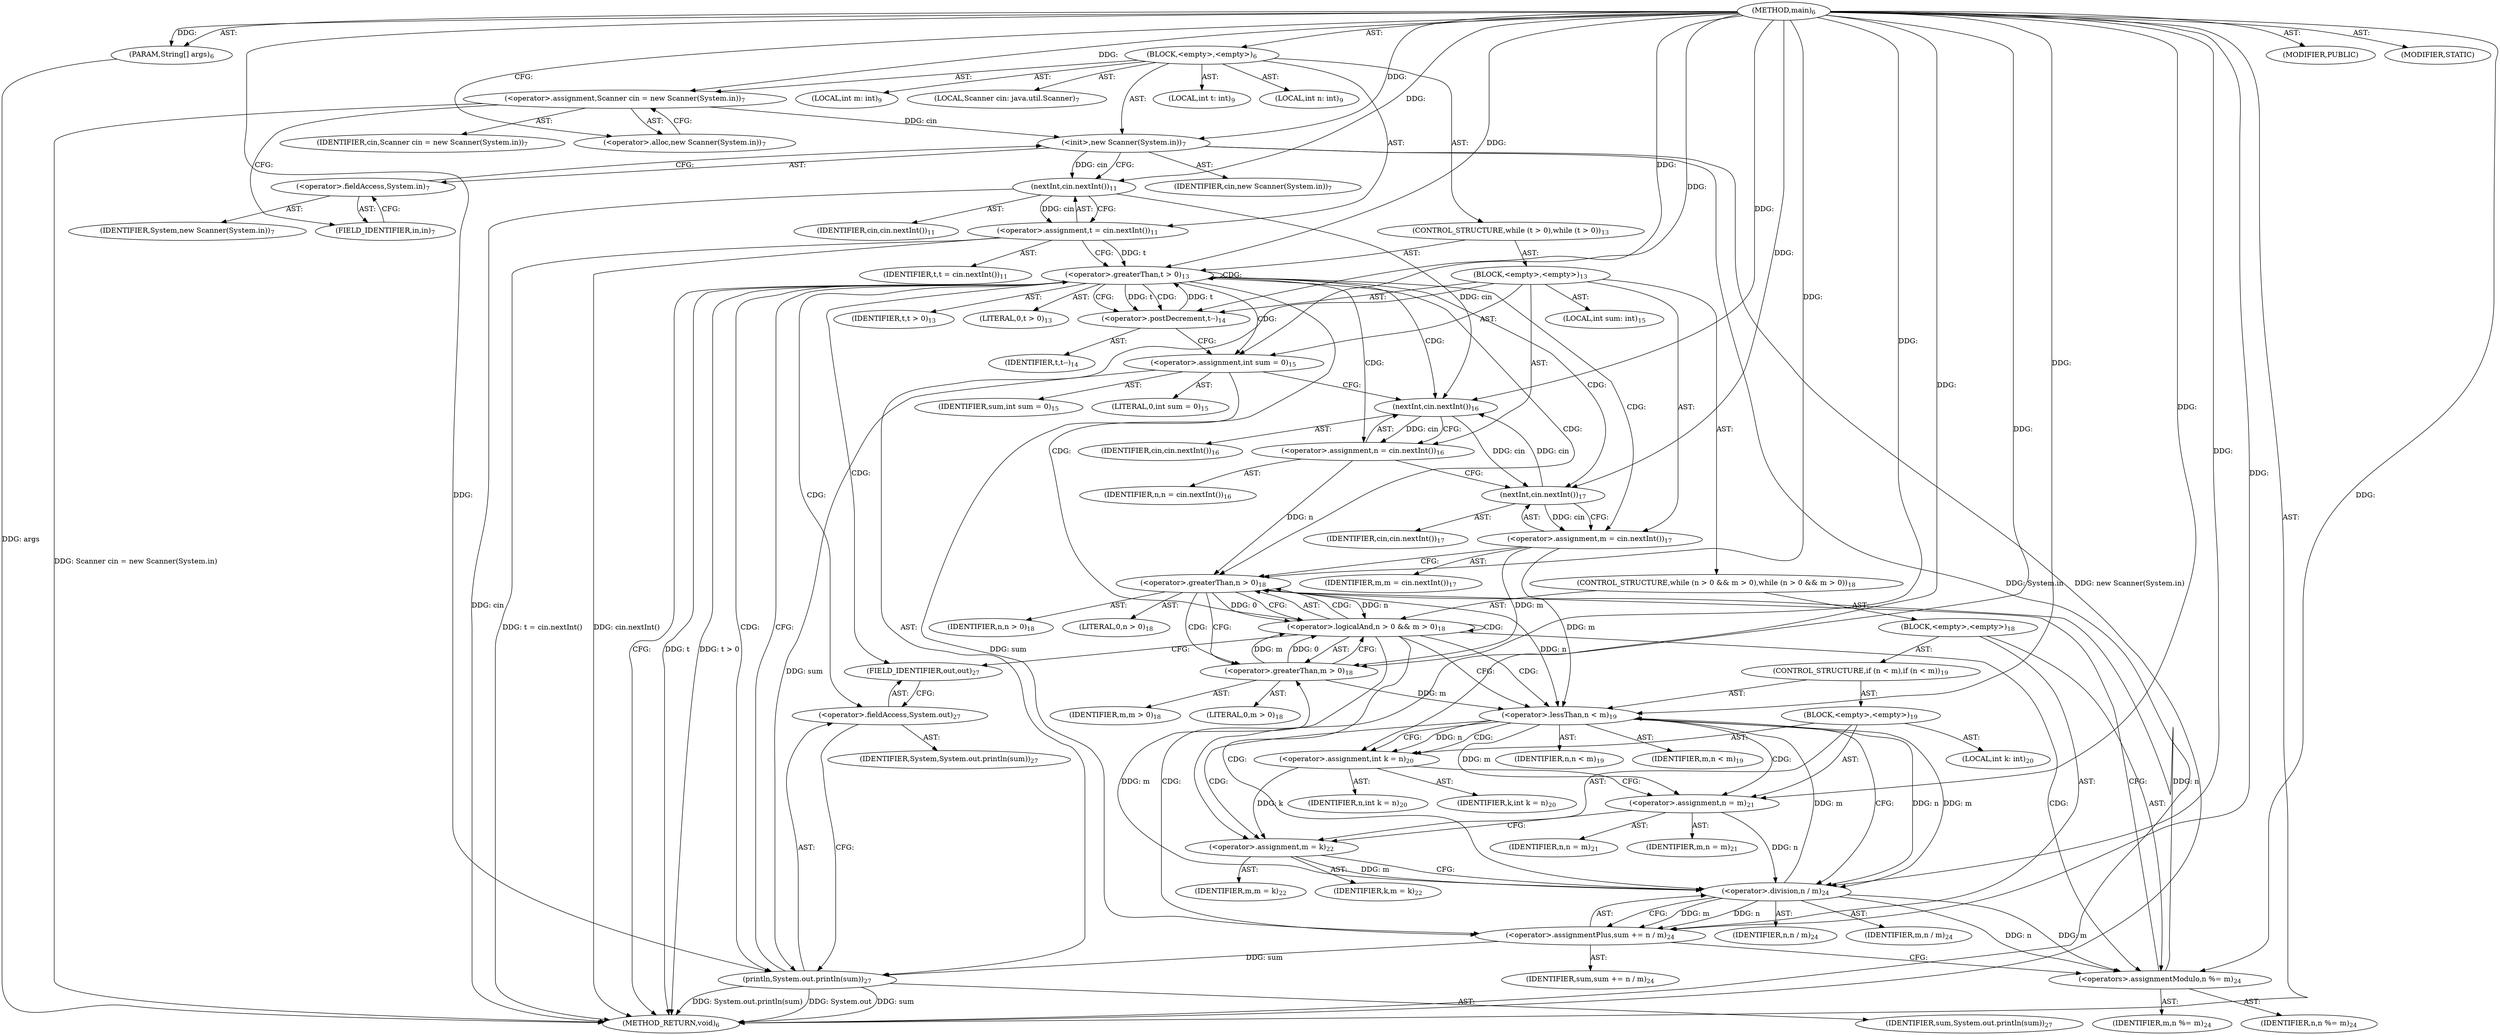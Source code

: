digraph "main" {  
"19" [label = <(METHOD,main)<SUB>6</SUB>> ]
"20" [label = <(PARAM,String[] args)<SUB>6</SUB>> ]
"21" [label = <(BLOCK,&lt;empty&gt;,&lt;empty&gt;)<SUB>6</SUB>> ]
"4" [label = <(LOCAL,Scanner cin: java.util.Scanner)<SUB>7</SUB>> ]
"22" [label = <(&lt;operator&gt;.assignment,Scanner cin = new Scanner(System.in))<SUB>7</SUB>> ]
"23" [label = <(IDENTIFIER,cin,Scanner cin = new Scanner(System.in))<SUB>7</SUB>> ]
"24" [label = <(&lt;operator&gt;.alloc,new Scanner(System.in))<SUB>7</SUB>> ]
"25" [label = <(&lt;init&gt;,new Scanner(System.in))<SUB>7</SUB>> ]
"3" [label = <(IDENTIFIER,cin,new Scanner(System.in))<SUB>7</SUB>> ]
"26" [label = <(&lt;operator&gt;.fieldAccess,System.in)<SUB>7</SUB>> ]
"27" [label = <(IDENTIFIER,System,new Scanner(System.in))<SUB>7</SUB>> ]
"28" [label = <(FIELD_IDENTIFIER,in,in)<SUB>7</SUB>> ]
"29" [label = <(LOCAL,int t: int)<SUB>9</SUB>> ]
"30" [label = <(LOCAL,int n: int)<SUB>9</SUB>> ]
"31" [label = <(LOCAL,int m: int)<SUB>9</SUB>> ]
"32" [label = <(&lt;operator&gt;.assignment,t = cin.nextInt())<SUB>11</SUB>> ]
"33" [label = <(IDENTIFIER,t,t = cin.nextInt())<SUB>11</SUB>> ]
"34" [label = <(nextInt,cin.nextInt())<SUB>11</SUB>> ]
"35" [label = <(IDENTIFIER,cin,cin.nextInt())<SUB>11</SUB>> ]
"36" [label = <(CONTROL_STRUCTURE,while (t &gt; 0),while (t &gt; 0))<SUB>13</SUB>> ]
"37" [label = <(&lt;operator&gt;.greaterThan,t &gt; 0)<SUB>13</SUB>> ]
"38" [label = <(IDENTIFIER,t,t &gt; 0)<SUB>13</SUB>> ]
"39" [label = <(LITERAL,0,t &gt; 0)<SUB>13</SUB>> ]
"40" [label = <(BLOCK,&lt;empty&gt;,&lt;empty&gt;)<SUB>13</SUB>> ]
"41" [label = <(&lt;operator&gt;.postDecrement,t--)<SUB>14</SUB>> ]
"42" [label = <(IDENTIFIER,t,t--)<SUB>14</SUB>> ]
"43" [label = <(LOCAL,int sum: int)<SUB>15</SUB>> ]
"44" [label = <(&lt;operator&gt;.assignment,int sum = 0)<SUB>15</SUB>> ]
"45" [label = <(IDENTIFIER,sum,int sum = 0)<SUB>15</SUB>> ]
"46" [label = <(LITERAL,0,int sum = 0)<SUB>15</SUB>> ]
"47" [label = <(&lt;operator&gt;.assignment,n = cin.nextInt())<SUB>16</SUB>> ]
"48" [label = <(IDENTIFIER,n,n = cin.nextInt())<SUB>16</SUB>> ]
"49" [label = <(nextInt,cin.nextInt())<SUB>16</SUB>> ]
"50" [label = <(IDENTIFIER,cin,cin.nextInt())<SUB>16</SUB>> ]
"51" [label = <(&lt;operator&gt;.assignment,m = cin.nextInt())<SUB>17</SUB>> ]
"52" [label = <(IDENTIFIER,m,m = cin.nextInt())<SUB>17</SUB>> ]
"53" [label = <(nextInt,cin.nextInt())<SUB>17</SUB>> ]
"54" [label = <(IDENTIFIER,cin,cin.nextInt())<SUB>17</SUB>> ]
"55" [label = <(CONTROL_STRUCTURE,while (n &gt; 0 &amp;&amp; m &gt; 0),while (n &gt; 0 &amp;&amp; m &gt; 0))<SUB>18</SUB>> ]
"56" [label = <(&lt;operator&gt;.logicalAnd,n &gt; 0 &amp;&amp; m &gt; 0)<SUB>18</SUB>> ]
"57" [label = <(&lt;operator&gt;.greaterThan,n &gt; 0)<SUB>18</SUB>> ]
"58" [label = <(IDENTIFIER,n,n &gt; 0)<SUB>18</SUB>> ]
"59" [label = <(LITERAL,0,n &gt; 0)<SUB>18</SUB>> ]
"60" [label = <(&lt;operator&gt;.greaterThan,m &gt; 0)<SUB>18</SUB>> ]
"61" [label = <(IDENTIFIER,m,m &gt; 0)<SUB>18</SUB>> ]
"62" [label = <(LITERAL,0,m &gt; 0)<SUB>18</SUB>> ]
"63" [label = <(BLOCK,&lt;empty&gt;,&lt;empty&gt;)<SUB>18</SUB>> ]
"64" [label = <(CONTROL_STRUCTURE,if (n &lt; m),if (n &lt; m))<SUB>19</SUB>> ]
"65" [label = <(&lt;operator&gt;.lessThan,n &lt; m)<SUB>19</SUB>> ]
"66" [label = <(IDENTIFIER,n,n &lt; m)<SUB>19</SUB>> ]
"67" [label = <(IDENTIFIER,m,n &lt; m)<SUB>19</SUB>> ]
"68" [label = <(BLOCK,&lt;empty&gt;,&lt;empty&gt;)<SUB>19</SUB>> ]
"69" [label = <(LOCAL,int k: int)<SUB>20</SUB>> ]
"70" [label = <(&lt;operator&gt;.assignment,int k = n)<SUB>20</SUB>> ]
"71" [label = <(IDENTIFIER,k,int k = n)<SUB>20</SUB>> ]
"72" [label = <(IDENTIFIER,n,int k = n)<SUB>20</SUB>> ]
"73" [label = <(&lt;operator&gt;.assignment,n = m)<SUB>21</SUB>> ]
"74" [label = <(IDENTIFIER,n,n = m)<SUB>21</SUB>> ]
"75" [label = <(IDENTIFIER,m,n = m)<SUB>21</SUB>> ]
"76" [label = <(&lt;operator&gt;.assignment,m = k)<SUB>22</SUB>> ]
"77" [label = <(IDENTIFIER,m,m = k)<SUB>22</SUB>> ]
"78" [label = <(IDENTIFIER,k,m = k)<SUB>22</SUB>> ]
"79" [label = <(&lt;operator&gt;.assignmentPlus,sum += n / m)<SUB>24</SUB>> ]
"80" [label = <(IDENTIFIER,sum,sum += n / m)<SUB>24</SUB>> ]
"81" [label = <(&lt;operator&gt;.division,n / m)<SUB>24</SUB>> ]
"82" [label = <(IDENTIFIER,n,n / m)<SUB>24</SUB>> ]
"83" [label = <(IDENTIFIER,m,n / m)<SUB>24</SUB>> ]
"84" [label = <(&lt;operators&gt;.assignmentModulo,n %= m)<SUB>24</SUB>> ]
"85" [label = <(IDENTIFIER,n,n %= m)<SUB>24</SUB>> ]
"86" [label = <(IDENTIFIER,m,n %= m)<SUB>24</SUB>> ]
"87" [label = <(println,System.out.println(sum))<SUB>27</SUB>> ]
"88" [label = <(&lt;operator&gt;.fieldAccess,System.out)<SUB>27</SUB>> ]
"89" [label = <(IDENTIFIER,System,System.out.println(sum))<SUB>27</SUB>> ]
"90" [label = <(FIELD_IDENTIFIER,out,out)<SUB>27</SUB>> ]
"91" [label = <(IDENTIFIER,sum,System.out.println(sum))<SUB>27</SUB>> ]
"92" [label = <(MODIFIER,PUBLIC)> ]
"93" [label = <(MODIFIER,STATIC)> ]
"94" [label = <(METHOD_RETURN,void)<SUB>6</SUB>> ]
  "19" -> "20"  [ label = "AST: "] 
  "19" -> "21"  [ label = "AST: "] 
  "19" -> "92"  [ label = "AST: "] 
  "19" -> "93"  [ label = "AST: "] 
  "19" -> "94"  [ label = "AST: "] 
  "21" -> "4"  [ label = "AST: "] 
  "21" -> "22"  [ label = "AST: "] 
  "21" -> "25"  [ label = "AST: "] 
  "21" -> "29"  [ label = "AST: "] 
  "21" -> "30"  [ label = "AST: "] 
  "21" -> "31"  [ label = "AST: "] 
  "21" -> "32"  [ label = "AST: "] 
  "21" -> "36"  [ label = "AST: "] 
  "22" -> "23"  [ label = "AST: "] 
  "22" -> "24"  [ label = "AST: "] 
  "25" -> "3"  [ label = "AST: "] 
  "25" -> "26"  [ label = "AST: "] 
  "26" -> "27"  [ label = "AST: "] 
  "26" -> "28"  [ label = "AST: "] 
  "32" -> "33"  [ label = "AST: "] 
  "32" -> "34"  [ label = "AST: "] 
  "34" -> "35"  [ label = "AST: "] 
  "36" -> "37"  [ label = "AST: "] 
  "36" -> "40"  [ label = "AST: "] 
  "37" -> "38"  [ label = "AST: "] 
  "37" -> "39"  [ label = "AST: "] 
  "40" -> "41"  [ label = "AST: "] 
  "40" -> "43"  [ label = "AST: "] 
  "40" -> "44"  [ label = "AST: "] 
  "40" -> "47"  [ label = "AST: "] 
  "40" -> "51"  [ label = "AST: "] 
  "40" -> "55"  [ label = "AST: "] 
  "40" -> "87"  [ label = "AST: "] 
  "41" -> "42"  [ label = "AST: "] 
  "44" -> "45"  [ label = "AST: "] 
  "44" -> "46"  [ label = "AST: "] 
  "47" -> "48"  [ label = "AST: "] 
  "47" -> "49"  [ label = "AST: "] 
  "49" -> "50"  [ label = "AST: "] 
  "51" -> "52"  [ label = "AST: "] 
  "51" -> "53"  [ label = "AST: "] 
  "53" -> "54"  [ label = "AST: "] 
  "55" -> "56"  [ label = "AST: "] 
  "55" -> "63"  [ label = "AST: "] 
  "56" -> "57"  [ label = "AST: "] 
  "56" -> "60"  [ label = "AST: "] 
  "57" -> "58"  [ label = "AST: "] 
  "57" -> "59"  [ label = "AST: "] 
  "60" -> "61"  [ label = "AST: "] 
  "60" -> "62"  [ label = "AST: "] 
  "63" -> "64"  [ label = "AST: "] 
  "63" -> "79"  [ label = "AST: "] 
  "63" -> "84"  [ label = "AST: "] 
  "64" -> "65"  [ label = "AST: "] 
  "64" -> "68"  [ label = "AST: "] 
  "65" -> "66"  [ label = "AST: "] 
  "65" -> "67"  [ label = "AST: "] 
  "68" -> "69"  [ label = "AST: "] 
  "68" -> "70"  [ label = "AST: "] 
  "68" -> "73"  [ label = "AST: "] 
  "68" -> "76"  [ label = "AST: "] 
  "70" -> "71"  [ label = "AST: "] 
  "70" -> "72"  [ label = "AST: "] 
  "73" -> "74"  [ label = "AST: "] 
  "73" -> "75"  [ label = "AST: "] 
  "76" -> "77"  [ label = "AST: "] 
  "76" -> "78"  [ label = "AST: "] 
  "79" -> "80"  [ label = "AST: "] 
  "79" -> "81"  [ label = "AST: "] 
  "81" -> "82"  [ label = "AST: "] 
  "81" -> "83"  [ label = "AST: "] 
  "84" -> "85"  [ label = "AST: "] 
  "84" -> "86"  [ label = "AST: "] 
  "87" -> "88"  [ label = "AST: "] 
  "87" -> "91"  [ label = "AST: "] 
  "88" -> "89"  [ label = "AST: "] 
  "88" -> "90"  [ label = "AST: "] 
  "22" -> "28"  [ label = "CFG: "] 
  "25" -> "34"  [ label = "CFG: "] 
  "32" -> "37"  [ label = "CFG: "] 
  "24" -> "22"  [ label = "CFG: "] 
  "26" -> "25"  [ label = "CFG: "] 
  "34" -> "32"  [ label = "CFG: "] 
  "37" -> "94"  [ label = "CFG: "] 
  "37" -> "41"  [ label = "CFG: "] 
  "28" -> "26"  [ label = "CFG: "] 
  "41" -> "44"  [ label = "CFG: "] 
  "44" -> "49"  [ label = "CFG: "] 
  "47" -> "53"  [ label = "CFG: "] 
  "51" -> "57"  [ label = "CFG: "] 
  "87" -> "37"  [ label = "CFG: "] 
  "49" -> "47"  [ label = "CFG: "] 
  "53" -> "51"  [ label = "CFG: "] 
  "56" -> "65"  [ label = "CFG: "] 
  "56" -> "90"  [ label = "CFG: "] 
  "88" -> "87"  [ label = "CFG: "] 
  "57" -> "56"  [ label = "CFG: "] 
  "57" -> "60"  [ label = "CFG: "] 
  "60" -> "56"  [ label = "CFG: "] 
  "79" -> "84"  [ label = "CFG: "] 
  "84" -> "57"  [ label = "CFG: "] 
  "90" -> "88"  [ label = "CFG: "] 
  "65" -> "70"  [ label = "CFG: "] 
  "65" -> "81"  [ label = "CFG: "] 
  "81" -> "79"  [ label = "CFG: "] 
  "70" -> "73"  [ label = "CFG: "] 
  "73" -> "76"  [ label = "CFG: "] 
  "76" -> "81"  [ label = "CFG: "] 
  "19" -> "24"  [ label = "CFG: "] 
  "20" -> "94"  [ label = "DDG: args"] 
  "22" -> "94"  [ label = "DDG: Scanner cin = new Scanner(System.in)"] 
  "25" -> "94"  [ label = "DDG: System.in"] 
  "25" -> "94"  [ label = "DDG: new Scanner(System.in)"] 
  "34" -> "94"  [ label = "DDG: cin"] 
  "32" -> "94"  [ label = "DDG: cin.nextInt()"] 
  "32" -> "94"  [ label = "DDG: t = cin.nextInt()"] 
  "37" -> "94"  [ label = "DDG: t"] 
  "37" -> "94"  [ label = "DDG: t &gt; 0"] 
  "87" -> "94"  [ label = "DDG: System.out"] 
  "87" -> "94"  [ label = "DDG: sum"] 
  "87" -> "94"  [ label = "DDG: System.out.println(sum)"] 
  "19" -> "20"  [ label = "DDG: "] 
  "19" -> "22"  [ label = "DDG: "] 
  "34" -> "32"  [ label = "DDG: cin"] 
  "22" -> "25"  [ label = "DDG: cin"] 
  "19" -> "25"  [ label = "DDG: "] 
  "25" -> "34"  [ label = "DDG: cin"] 
  "19" -> "34"  [ label = "DDG: "] 
  "32" -> "37"  [ label = "DDG: t"] 
  "41" -> "37"  [ label = "DDG: t"] 
  "19" -> "37"  [ label = "DDG: "] 
  "19" -> "44"  [ label = "DDG: "] 
  "49" -> "47"  [ label = "DDG: cin"] 
  "53" -> "51"  [ label = "DDG: cin"] 
  "37" -> "41"  [ label = "DDG: t"] 
  "19" -> "41"  [ label = "DDG: "] 
  "44" -> "87"  [ label = "DDG: sum"] 
  "79" -> "87"  [ label = "DDG: sum"] 
  "19" -> "87"  [ label = "DDG: "] 
  "34" -> "49"  [ label = "DDG: cin"] 
  "53" -> "49"  [ label = "DDG: cin"] 
  "19" -> "49"  [ label = "DDG: "] 
  "49" -> "53"  [ label = "DDG: cin"] 
  "19" -> "53"  [ label = "DDG: "] 
  "57" -> "56"  [ label = "DDG: n"] 
  "57" -> "56"  [ label = "DDG: 0"] 
  "60" -> "56"  [ label = "DDG: m"] 
  "60" -> "56"  [ label = "DDG: 0"] 
  "81" -> "79"  [ label = "DDG: n"] 
  "81" -> "79"  [ label = "DDG: m"] 
  "81" -> "84"  [ label = "DDG: m"] 
  "19" -> "84"  [ label = "DDG: "] 
  "47" -> "57"  [ label = "DDG: n"] 
  "84" -> "57"  [ label = "DDG: n"] 
  "19" -> "57"  [ label = "DDG: "] 
  "51" -> "60"  [ label = "DDG: m"] 
  "19" -> "60"  [ label = "DDG: "] 
  "81" -> "60"  [ label = "DDG: m"] 
  "44" -> "79"  [ label = "DDG: sum"] 
  "19" -> "79"  [ label = "DDG: "] 
  "81" -> "84"  [ label = "DDG: n"] 
  "57" -> "65"  [ label = "DDG: n"] 
  "19" -> "65"  [ label = "DDG: "] 
  "51" -> "65"  [ label = "DDG: m"] 
  "60" -> "65"  [ label = "DDG: m"] 
  "81" -> "65"  [ label = "DDG: m"] 
  "65" -> "70"  [ label = "DDG: n"] 
  "19" -> "70"  [ label = "DDG: "] 
  "65" -> "73"  [ label = "DDG: m"] 
  "19" -> "73"  [ label = "DDG: "] 
  "70" -> "76"  [ label = "DDG: k"] 
  "19" -> "76"  [ label = "DDG: "] 
  "65" -> "81"  [ label = "DDG: n"] 
  "73" -> "81"  [ label = "DDG: n"] 
  "19" -> "81"  [ label = "DDG: "] 
  "65" -> "81"  [ label = "DDG: m"] 
  "76" -> "81"  [ label = "DDG: m"] 
  "37" -> "47"  [ label = "CDG: "] 
  "37" -> "49"  [ label = "CDG: "] 
  "37" -> "51"  [ label = "CDG: "] 
  "37" -> "57"  [ label = "CDG: "] 
  "37" -> "37"  [ label = "CDG: "] 
  "37" -> "56"  [ label = "CDG: "] 
  "37" -> "87"  [ label = "CDG: "] 
  "37" -> "44"  [ label = "CDG: "] 
  "37" -> "90"  [ label = "CDG: "] 
  "37" -> "53"  [ label = "CDG: "] 
  "37" -> "88"  [ label = "CDG: "] 
  "37" -> "41"  [ label = "CDG: "] 
  "56" -> "57"  [ label = "CDG: "] 
  "56" -> "81"  [ label = "CDG: "] 
  "56" -> "84"  [ label = "CDG: "] 
  "56" -> "56"  [ label = "CDG: "] 
  "56" -> "65"  [ label = "CDG: "] 
  "56" -> "79"  [ label = "CDG: "] 
  "57" -> "60"  [ label = "CDG: "] 
  "65" -> "73"  [ label = "CDG: "] 
  "65" -> "76"  [ label = "CDG: "] 
  "65" -> "70"  [ label = "CDG: "] 
}
